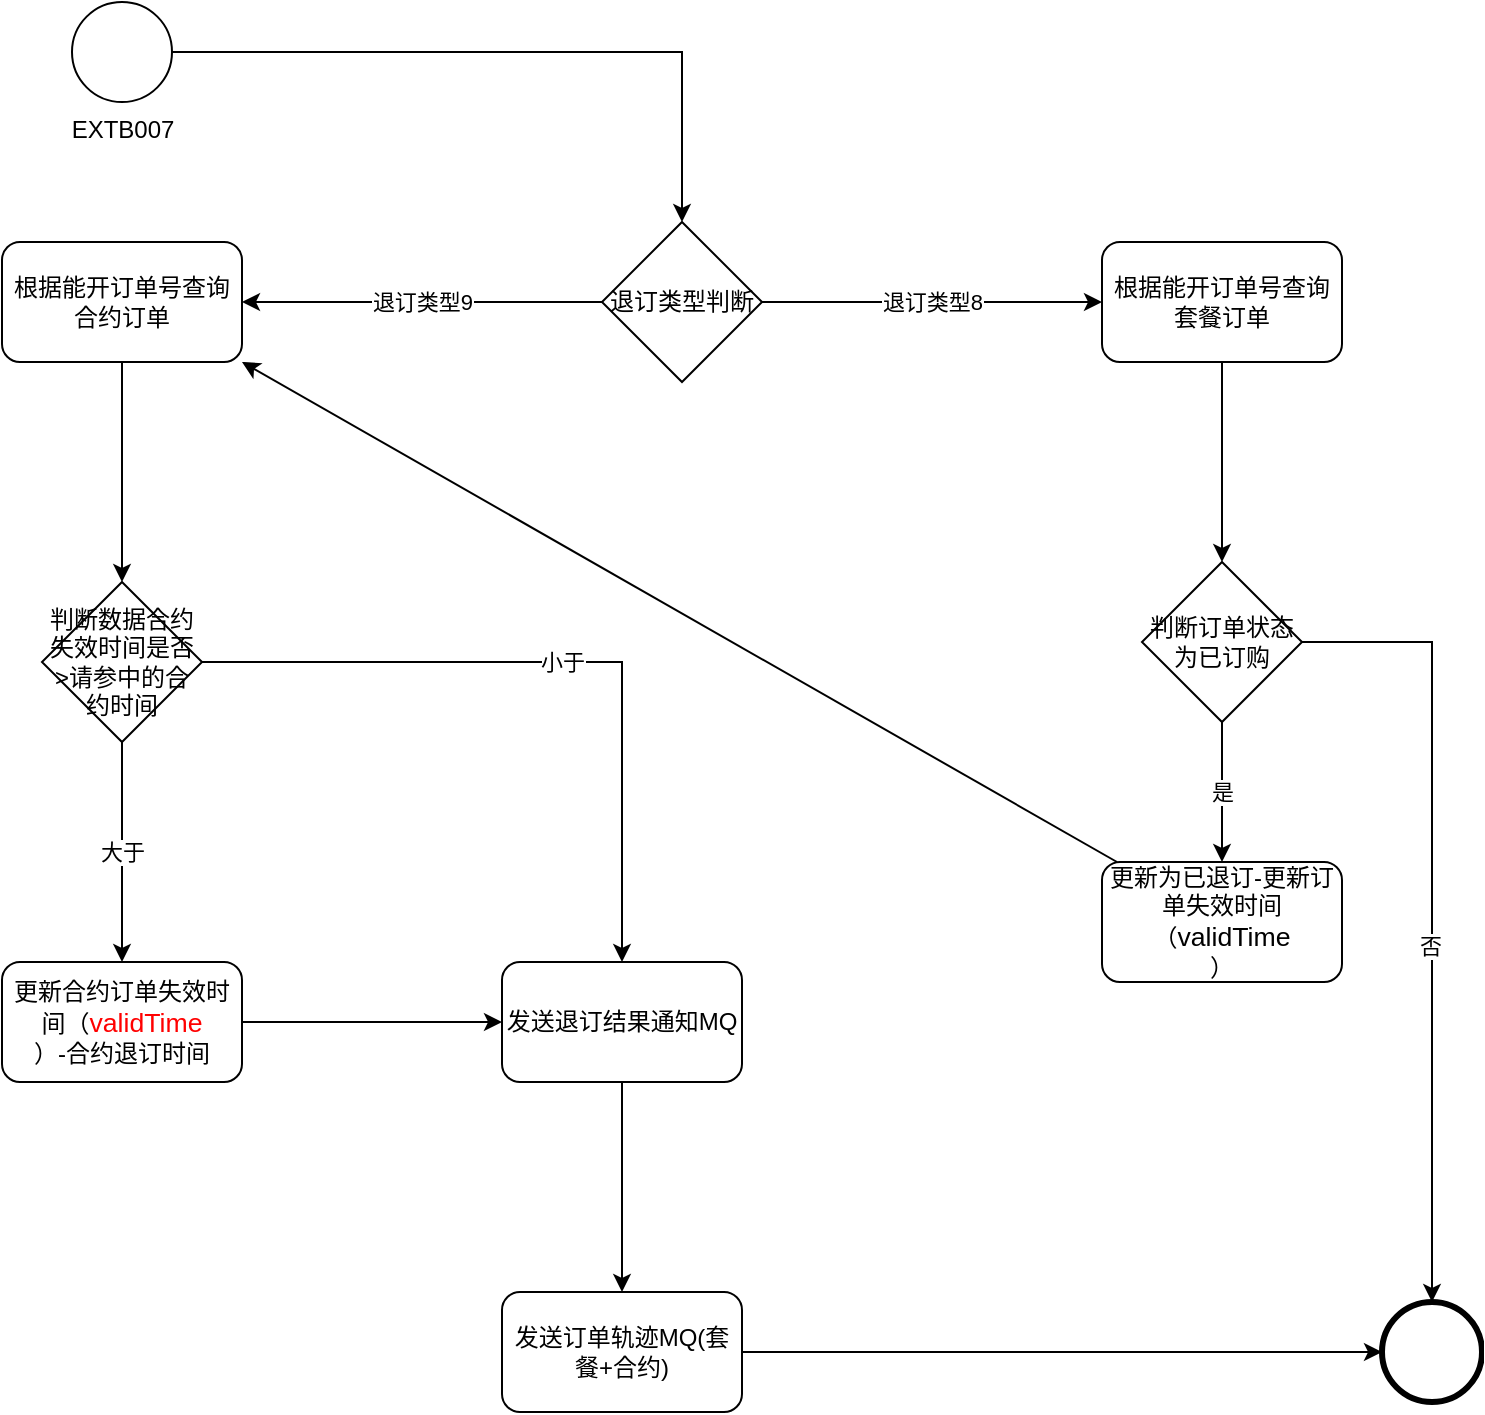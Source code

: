 <mxfile version="14.1.2" type="github">
  <diagram id="OLpmRbxoKpBxzqkspNee" name="Page-1">
    <mxGraphModel dx="942" dy="2920" grid="1" gridSize="10" guides="1" tooltips="1" connect="1" arrows="1" fold="1" page="1" pageScale="1" pageWidth="827" pageHeight="1169" math="0" shadow="0">
      <root>
        <mxCell id="0" />
        <mxCell id="1" parent="0" />
        <mxCell id="CTi2nCjmbjgdPDQ9QbI_-5" value="" style="edgeStyle=orthogonalEdgeStyle;rounded=0;orthogonalLoop=1;jettySize=auto;html=1;" parent="1" source="CTi2nCjmbjgdPDQ9QbI_-1" target="CTi2nCjmbjgdPDQ9QbI_-6" edge="1">
          <mxGeometry relative="1" as="geometry">
            <mxPoint x="195" y="-1095" as="targetPoint" />
          </mxGeometry>
        </mxCell>
        <mxCell id="CTi2nCjmbjgdPDQ9QbI_-1" value="EXTB007&lt;br&gt;" style="shape=mxgraph.bpmn.shape;html=1;verticalLabelPosition=bottom;labelBackgroundColor=#ffffff;verticalAlign=top;align=center;perimeter=ellipsePerimeter;outlineConnect=0;outline=standard;symbol=general;" parent="1" vertex="1">
          <mxGeometry x="95" y="-1190" width="50" height="50" as="geometry" />
        </mxCell>
        <mxCell id="CTi2nCjmbjgdPDQ9QbI_-3" value="" style="shape=mxgraph.bpmn.shape;html=1;verticalLabelPosition=bottom;labelBackgroundColor=#ffffff;verticalAlign=top;align=center;perimeter=ellipsePerimeter;outlineConnect=0;outline=end;symbol=general;" parent="1" vertex="1">
          <mxGeometry x="750" y="-540" width="50" height="50" as="geometry" />
        </mxCell>
        <mxCell id="CTi2nCjmbjgdPDQ9QbI_-9" value="退订类型9" style="edgeStyle=orthogonalEdgeStyle;rounded=0;orthogonalLoop=1;jettySize=auto;html=1;entryX=1;entryY=0.5;entryDx=0;entryDy=0;" parent="1" source="CTi2nCjmbjgdPDQ9QbI_-6" target="CTi2nCjmbjgdPDQ9QbI_-7" edge="1">
          <mxGeometry relative="1" as="geometry" />
        </mxCell>
        <mxCell id="CTi2nCjmbjgdPDQ9QbI_-10" value="退订类型8" style="edgeStyle=orthogonalEdgeStyle;rounded=0;orthogonalLoop=1;jettySize=auto;html=1;entryX=0;entryY=0.5;entryDx=0;entryDy=0;" parent="1" source="CTi2nCjmbjgdPDQ9QbI_-6" target="CTi2nCjmbjgdPDQ9QbI_-8" edge="1">
          <mxGeometry relative="1" as="geometry" />
        </mxCell>
        <mxCell id="CTi2nCjmbjgdPDQ9QbI_-6" value="退订类型判断" style="rhombus;whiteSpace=wrap;html=1;" parent="1" vertex="1">
          <mxGeometry x="360" y="-1080" width="80" height="80" as="geometry" />
        </mxCell>
        <mxCell id="CTi2nCjmbjgdPDQ9QbI_-20" style="edgeStyle=orthogonalEdgeStyle;rounded=0;orthogonalLoop=1;jettySize=auto;html=1;" parent="1" source="CTi2nCjmbjgdPDQ9QbI_-7" target="CTi2nCjmbjgdPDQ9QbI_-19" edge="1">
          <mxGeometry relative="1" as="geometry" />
        </mxCell>
        <mxCell id="CTi2nCjmbjgdPDQ9QbI_-7" value="根据能开订单号查询合约订单" style="rounded=1;whiteSpace=wrap;html=1;" parent="1" vertex="1">
          <mxGeometry x="60" y="-1070" width="120" height="60" as="geometry" />
        </mxCell>
        <mxCell id="CTi2nCjmbjgdPDQ9QbI_-12" style="edgeStyle=orthogonalEdgeStyle;rounded=0;orthogonalLoop=1;jettySize=auto;html=1;" parent="1" source="CTi2nCjmbjgdPDQ9QbI_-8" target="CTi2nCjmbjgdPDQ9QbI_-11" edge="1">
          <mxGeometry relative="1" as="geometry" />
        </mxCell>
        <mxCell id="CTi2nCjmbjgdPDQ9QbI_-8" value="根据能开订单号查询套餐订单" style="rounded=1;whiteSpace=wrap;html=1;" parent="1" vertex="1">
          <mxGeometry x="610" y="-1070" width="120" height="60" as="geometry" />
        </mxCell>
        <mxCell id="CTi2nCjmbjgdPDQ9QbI_-14" value="是" style="edgeStyle=orthogonalEdgeStyle;rounded=0;orthogonalLoop=1;jettySize=auto;html=1;" parent="1" source="CTi2nCjmbjgdPDQ9QbI_-11" target="CTi2nCjmbjgdPDQ9QbI_-13" edge="1">
          <mxGeometry relative="1" as="geometry" />
        </mxCell>
        <mxCell id="CTi2nCjmbjgdPDQ9QbI_-17" style="edgeStyle=orthogonalEdgeStyle;rounded=0;orthogonalLoop=1;jettySize=auto;html=1;" parent="1" source="CTi2nCjmbjgdPDQ9QbI_-11" target="CTi2nCjmbjgdPDQ9QbI_-3" edge="1">
          <mxGeometry relative="1" as="geometry" />
        </mxCell>
        <mxCell id="CTi2nCjmbjgdPDQ9QbI_-18" value="否" style="edgeLabel;html=1;align=center;verticalAlign=middle;resizable=0;points=[];" parent="CTi2nCjmbjgdPDQ9QbI_-17" vertex="1" connectable="0">
          <mxGeometry x="-0.528" y="-1" relative="1" as="geometry">
            <mxPoint y="124" as="offset" />
          </mxGeometry>
        </mxCell>
        <mxCell id="CTi2nCjmbjgdPDQ9QbI_-11" value="判断订单状态为已订购" style="rhombus;whiteSpace=wrap;html=1;" parent="1" vertex="1">
          <mxGeometry x="630" y="-910" width="80" height="80" as="geometry" />
        </mxCell>
        <mxCell id="CTi2nCjmbjgdPDQ9QbI_-13" value="更新为已退订-更新订单失效时间（&lt;span lang=&quot;EN-US&quot; style=&quot;font-size: 10pt ; font-family: &amp;#34;calibri&amp;#34; , sans-serif&quot;&gt;validTime&lt;/span&gt;&lt;br&gt;）" style="rounded=1;whiteSpace=wrap;html=1;" parent="1" vertex="1">
          <mxGeometry x="610" y="-760" width="120" height="60" as="geometry" />
        </mxCell>
        <mxCell id="CTi2nCjmbjgdPDQ9QbI_-16" value="" style="endArrow=classic;html=1;entryX=1;entryY=1;entryDx=0;entryDy=0;" parent="1" source="CTi2nCjmbjgdPDQ9QbI_-13" target="CTi2nCjmbjgdPDQ9QbI_-7" edge="1">
          <mxGeometry width="50" height="50" relative="1" as="geometry">
            <mxPoint x="390" y="-820" as="sourcePoint" />
            <mxPoint x="440" y="-870" as="targetPoint" />
          </mxGeometry>
        </mxCell>
        <mxCell id="CTi2nCjmbjgdPDQ9QbI_-22" value="大于" style="edgeStyle=orthogonalEdgeStyle;rounded=0;orthogonalLoop=1;jettySize=auto;html=1;" parent="1" source="CTi2nCjmbjgdPDQ9QbI_-19" target="CTi2nCjmbjgdPDQ9QbI_-21" edge="1">
          <mxGeometry relative="1" as="geometry" />
        </mxCell>
        <mxCell id="CTi2nCjmbjgdPDQ9QbI_-32" value="小于" style="edgeStyle=orthogonalEdgeStyle;rounded=0;orthogonalLoop=1;jettySize=auto;html=1;entryX=0.5;entryY=0;entryDx=0;entryDy=0;" parent="1" source="CTi2nCjmbjgdPDQ9QbI_-19" target="CTi2nCjmbjgdPDQ9QbI_-24" edge="1">
          <mxGeometry relative="1" as="geometry" />
        </mxCell>
        <mxCell id="CTi2nCjmbjgdPDQ9QbI_-19" value="判断数据合约失效时间是否&amp;gt;请参中的合约时间" style="rhombus;whiteSpace=wrap;html=1;" parent="1" vertex="1">
          <mxGeometry x="80" y="-900" width="80" height="80" as="geometry" />
        </mxCell>
        <mxCell id="CTi2nCjmbjgdPDQ9QbI_-25" value="" style="edgeStyle=orthogonalEdgeStyle;rounded=0;orthogonalLoop=1;jettySize=auto;html=1;" parent="1" source="CTi2nCjmbjgdPDQ9QbI_-21" target="CTi2nCjmbjgdPDQ9QbI_-24" edge="1">
          <mxGeometry relative="1" as="geometry" />
        </mxCell>
        <mxCell id="CTi2nCjmbjgdPDQ9QbI_-21" value="更新合约订单失效时间（&lt;span lang=&quot;EN-US&quot; style=&quot;font-size: 10.0pt ; font-family: &amp;#34;calibri&amp;#34; , sans-serif ; color: red&quot;&gt;validTime&lt;/span&gt;&lt;br&gt;）-合约退订时间" style="rounded=1;whiteSpace=wrap;html=1;" parent="1" vertex="1">
          <mxGeometry x="60" y="-710" width="120" height="60" as="geometry" />
        </mxCell>
        <mxCell id="CTi2nCjmbjgdPDQ9QbI_-33" style="edgeStyle=orthogonalEdgeStyle;rounded=0;orthogonalLoop=1;jettySize=auto;html=1;" parent="1" source="CTi2nCjmbjgdPDQ9QbI_-24" target="CTi2nCjmbjgdPDQ9QbI_-26" edge="1">
          <mxGeometry relative="1" as="geometry" />
        </mxCell>
        <mxCell id="CTi2nCjmbjgdPDQ9QbI_-24" value="发送退订结果通知MQ" style="rounded=1;whiteSpace=wrap;html=1;" parent="1" vertex="1">
          <mxGeometry x="310" y="-710" width="120" height="60" as="geometry" />
        </mxCell>
        <mxCell id="CTi2nCjmbjgdPDQ9QbI_-28" style="edgeStyle=orthogonalEdgeStyle;rounded=0;orthogonalLoop=1;jettySize=auto;html=1;entryX=0;entryY=0.5;entryDx=0;entryDy=0;" parent="1" source="CTi2nCjmbjgdPDQ9QbI_-26" target="CTi2nCjmbjgdPDQ9QbI_-3" edge="1">
          <mxGeometry relative="1" as="geometry" />
        </mxCell>
        <mxCell id="CTi2nCjmbjgdPDQ9QbI_-26" value="发送订单轨迹MQ(套餐+合约)" style="rounded=1;whiteSpace=wrap;html=1;" parent="1" vertex="1">
          <mxGeometry x="310" y="-545" width="120" height="60" as="geometry" />
        </mxCell>
      </root>
    </mxGraphModel>
  </diagram>
</mxfile>
